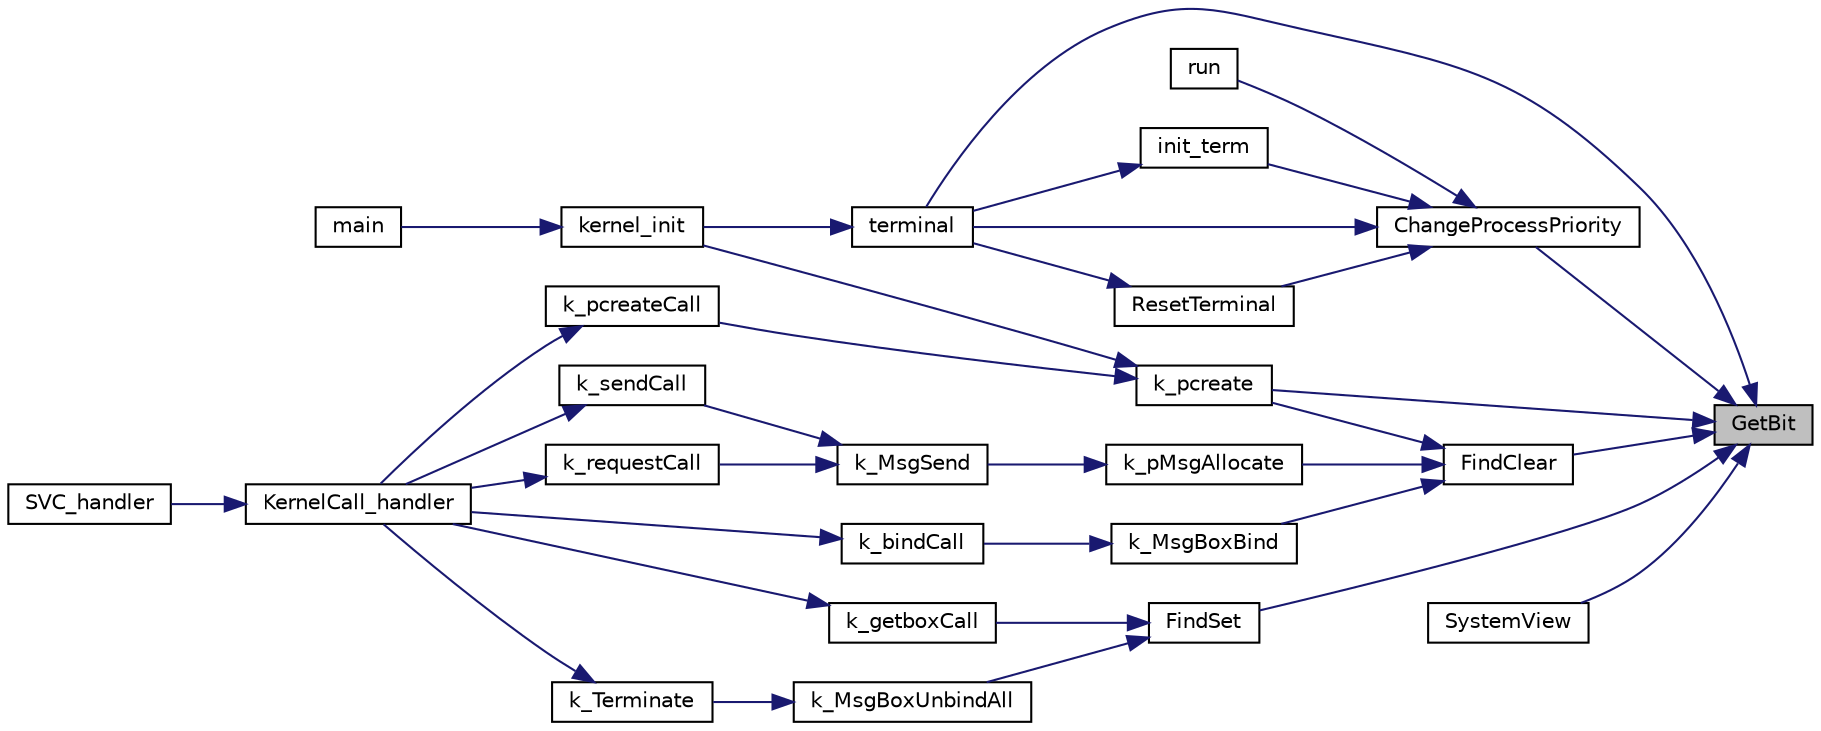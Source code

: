 digraph "GetBit"
{
 // LATEX_PDF_SIZE
  edge [fontname="Helvetica",fontsize="10",labelfontname="Helvetica",labelfontsize="10"];
  node [fontname="Helvetica",fontsize="10",shape=record];
  rankdir="RL";
  Node1 [label="GetBit",height=0.2,width=0.4,color="black", fillcolor="grey75", style="filled", fontcolor="black",tooltip="Gets thevalue of a specific bit in a bitmap."];
  Node1 -> Node2 [dir="back",color="midnightblue",fontsize="10",style="solid",fontname="Helvetica"];
  Node2 [label="ChangeProcessPriority",height=0.2,width=0.4,color="black", fillcolor="white", style="filled",URL="$k__processes_8h.html#a3516c38f02e3664cc6db527c4bf33c03",tooltip="Changes the priority of a process."];
  Node2 -> Node3 [dir="back",color="midnightblue",fontsize="10",style="solid",fontname="Helvetica"];
  Node3 [label="init_term",height=0.2,width=0.4,color="black", fillcolor="white", style="filled",URL="$k__terminal_8h.html#a3cbd88ed10b5fb037f3a043d3513cbf3",tooltip="Initializes the terminal settings."];
  Node3 -> Node4 [dir="back",color="midnightblue",fontsize="10",style="solid",fontname="Helvetica"];
  Node4 [label="terminal",height=0.2,width=0.4,color="black", fillcolor="white", style="filled",URL="$k__terminal_8h.html#aadb0857d6d4bedf44cea1a4d10b01947",tooltip="Terminal process."];
  Node4 -> Node5 [dir="back",color="midnightblue",fontsize="10",style="solid",fontname="Helvetica"];
  Node5 [label="kernel_init",height=0.2,width=0.4,color="black", fillcolor="white", style="filled",URL="$k__handlers_8h.html#a3f19ffb1e6c83b6c0203fd69c0534437",tooltip="Initializes kernel data structures, drivers, and critical processes."];
  Node5 -> Node6 [dir="back",color="midnightblue",fontsize="10",style="solid",fontname="Helvetica"];
  Node6 [label="main",height=0.2,width=0.4,color="black", fillcolor="white", style="filled",URL="$main_8c.html#a840291bc02cba5474a4cb46a9b9566fe",tooltip="main.c"];
  Node2 -> Node7 [dir="back",color="midnightblue",fontsize="10",style="solid",fontname="Helvetica"];
  Node7 [label="ResetTerminal",height=0.2,width=0.4,color="black", fillcolor="white", style="filled",URL="$k__terminal_8h.html#a82fdf1845852f11bd394d7ff4a6be0c4",tooltip="Resets the terminal settings."];
  Node7 -> Node4 [dir="back",color="midnightblue",fontsize="10",style="solid",fontname="Helvetica"];
  Node2 -> Node8 [dir="back",color="midnightblue",fontsize="10",style="solid",fontname="Helvetica"];
  Node8 [label="run",height=0.2,width=0.4,color="black", fillcolor="white", style="filled",URL="$k__terminal_8h.html#a278dcd638c1669d47cac62d07ceafc39",tooltip=" "];
  Node2 -> Node4 [dir="back",color="midnightblue",fontsize="10",style="solid",fontname="Helvetica"];
  Node1 -> Node9 [dir="back",color="midnightblue",fontsize="10",style="solid",fontname="Helvetica"];
  Node9 [label="FindClear",height=0.2,width=0.4,color="black", fillcolor="white", style="filled",URL="$bitmap_8h.html#a5ab161451e79c2d40ca343c8b34db724",tooltip="Finds The earliest cleared bit in bitmap."];
  Node9 -> Node10 [dir="back",color="midnightblue",fontsize="10",style="solid",fontname="Helvetica"];
  Node10 [label="k_MsgBoxBind",height=0.2,width=0.4,color="black", fillcolor="white", style="filled",URL="$k__messaging_8h.html#a5c0fa3b06d0ff458b24630c65eb335bb",tooltip="Binds a message box to a process."];
  Node10 -> Node11 [dir="back",color="midnightblue",fontsize="10",style="solid",fontname="Helvetica"];
  Node11 [label="k_bindCall",height=0.2,width=0.4,color="black", fillcolor="white", style="filled",URL="$k__handlers_8h.html#adf47b77fffe9facad2fdacefe28a2991",tooltip="Performs all operations required for binding a message box to running process."];
  Node11 -> Node12 [dir="back",color="midnightblue",fontsize="10",style="solid",fontname="Helvetica"];
  Node12 [label="KernelCall_handler",height=0.2,width=0.4,color="black", fillcolor="white", style="filled",URL="$k__handlers_8h.html#a53c69e53135737e747747a3a6eb8dd69",tooltip="Kernel Call Handler function."];
  Node12 -> Node13 [dir="back",color="midnightblue",fontsize="10",style="solid",fontname="Helvetica"];
  Node13 [label="SVC_handler",height=0.2,width=0.4,color="black", fillcolor="white", style="filled",URL="$k__handlers_8c.html#a5703d8fe19774bd873f7d7db5cd60242",tooltip="Supervisor Call trap handler."];
  Node9 -> Node14 [dir="back",color="midnightblue",fontsize="10",style="solid",fontname="Helvetica"];
  Node14 [label="k_pcreate",height=0.2,width=0.4,color="black", fillcolor="white", style="filled",URL="$k__processes_8h.html#a9ea70364f7d015c8df1b31ddeee0b13c",tooltip="Creates a process and registers it in kernel space."];
  Node14 -> Node15 [dir="back",color="midnightblue",fontsize="10",style="solid",fontname="Helvetica"];
  Node15 [label="k_pcreateCall",height=0.2,width=0.4,color="black", fillcolor="white", style="filled",URL="$k__handlers_8h.html#a727e88ff2dee6e3988e3887f8fc82d38",tooltip="Performs all operations required for process allocation."];
  Node15 -> Node12 [dir="back",color="midnightblue",fontsize="10",style="solid",fontname="Helvetica"];
  Node14 -> Node5 [dir="back",color="midnightblue",fontsize="10",style="solid",fontname="Helvetica"];
  Node9 -> Node16 [dir="back",color="midnightblue",fontsize="10",style="solid",fontname="Helvetica"];
  Node16 [label="k_pMsgAllocate",height=0.2,width=0.4,color="black", fillcolor="white", style="filled",URL="$k__messaging_8h.html#a0d9a71fc033e0800851d3fcd1d24a1b4",tooltip="Allocates message and fills its data and size."];
  Node16 -> Node17 [dir="back",color="midnightblue",fontsize="10",style="solid",fontname="Helvetica"];
  Node17 [label="k_MsgSend",height=0.2,width=0.4,color="black", fillcolor="white", style="filled",URL="$k__messaging_8h.html#a4102c8314e622c810fd8520210a4aa39",tooltip="Sends a message from one process to another."];
  Node17 -> Node18 [dir="back",color="midnightblue",fontsize="10",style="solid",fontname="Helvetica"];
  Node18 [label="k_requestCall",height=0.2,width=0.4,color="black", fillcolor="white", style="filled",URL="$k__handlers_8h.html#a868c3d8f4b853b0704586dc61488138e",tooltip="Performs all operations required to perform the request transaction between a message box belonging t..."];
  Node18 -> Node12 [dir="back",color="midnightblue",fontsize="10",style="solid",fontname="Helvetica"];
  Node17 -> Node19 [dir="back",color="midnightblue",fontsize="10",style="solid",fontname="Helvetica"];
  Node19 [label="k_sendCall",height=0.2,width=0.4,color="black", fillcolor="white", style="filled",URL="$k__handlers_8h.html#a1130306eda0cd5c78882a05d20d59831",tooltip="Performs all operations required to send a message from a message box belonging to the running proces..."];
  Node19 -> Node12 [dir="back",color="midnightblue",fontsize="10",style="solid",fontname="Helvetica"];
  Node1 -> Node20 [dir="back",color="midnightblue",fontsize="10",style="solid",fontname="Helvetica"];
  Node20 [label="FindSet",height=0.2,width=0.4,color="black", fillcolor="white", style="filled",URL="$bitmap_8h.html#a2b442817bc15cbc0c86a872e1c3ce95b",tooltip="Finds The earliest set bit in bitmap."];
  Node20 -> Node21 [dir="back",color="midnightblue",fontsize="10",style="solid",fontname="Helvetica"];
  Node21 [label="k_getboxCall",height=0.2,width=0.4,color="black", fillcolor="white", style="filled",URL="$k__handlers_8h.html#abba44a3b1b08d596cf3f23f072c41abf",tooltip="Performs all operations required to retrieve a bound message box to the running process."];
  Node21 -> Node12 [dir="back",color="midnightblue",fontsize="10",style="solid",fontname="Helvetica"];
  Node20 -> Node22 [dir="back",color="midnightblue",fontsize="10",style="solid",fontname="Helvetica"];
  Node22 [label="k_MsgBoxUnbindAll",height=0.2,width=0.4,color="black", fillcolor="white", style="filled",URL="$k__messaging_8h.html#aa10175dda682467af0afb21aa1785efc",tooltip="Unbinds all message boxes bound to a process."];
  Node22 -> Node23 [dir="back",color="midnightblue",fontsize="10",style="solid",fontname="Helvetica"];
  Node23 [label="k_Terminate",height=0.2,width=0.4,color="black", fillcolor="white", style="filled",URL="$k__handlers_8h.html#aadffaeb748922aa217329a31c4663a95",tooltip="Terminates the running process."];
  Node23 -> Node12 [dir="back",color="midnightblue",fontsize="10",style="solid",fontname="Helvetica"];
  Node1 -> Node14 [dir="back",color="midnightblue",fontsize="10",style="solid",fontname="Helvetica"];
  Node1 -> Node24 [dir="back",color="midnightblue",fontsize="10",style="solid",fontname="Helvetica"];
  Node24 [label="SystemView",height=0.2,width=0.4,color="black", fillcolor="white", style="filled",URL="$k__terminal_8h.html#aa169a6634a28f7b9afb5439b82e8ef27",tooltip="Displays information about the system and allocated processes."];
  Node1 -> Node4 [dir="back",color="midnightblue",fontsize="10",style="solid",fontname="Helvetica"];
}
